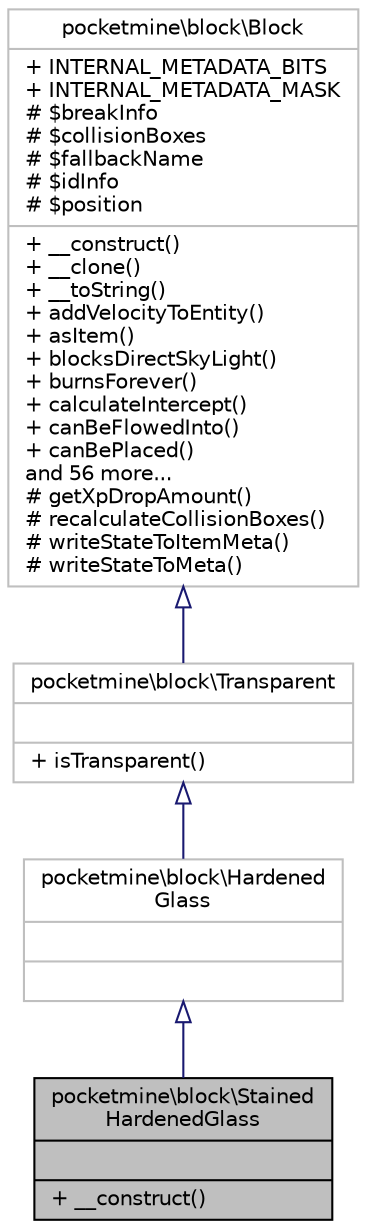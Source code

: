 digraph "pocketmine\block\StainedHardenedGlass"
{
 // INTERACTIVE_SVG=YES
 // LATEX_PDF_SIZE
  edge [fontname="Helvetica",fontsize="10",labelfontname="Helvetica",labelfontsize="10"];
  node [fontname="Helvetica",fontsize="10",shape=record];
  Node1 [label="{pocketmine\\block\\Stained\lHardenedGlass\n||+ __construct()\l}",height=0.2,width=0.4,color="black", fillcolor="grey75", style="filled", fontcolor="black",tooltip=" "];
  Node2 -> Node1 [dir="back",color="midnightblue",fontsize="10",style="solid",arrowtail="onormal",fontname="Helvetica"];
  Node2 [label="{pocketmine\\block\\Hardened\lGlass\n||}",height=0.2,width=0.4,color="grey75", fillcolor="white", style="filled",URL="$d0/d1c/classpocketmine_1_1block_1_1_hardened_glass.html",tooltip=" "];
  Node3 -> Node2 [dir="back",color="midnightblue",fontsize="10",style="solid",arrowtail="onormal",fontname="Helvetica"];
  Node3 [label="{pocketmine\\block\\Transparent\n||+ isTransparent()\l}",height=0.2,width=0.4,color="grey75", fillcolor="white", style="filled",URL="$d5/d1b/classpocketmine_1_1block_1_1_transparent.html",tooltip=" "];
  Node4 -> Node3 [dir="back",color="midnightblue",fontsize="10",style="solid",arrowtail="onormal",fontname="Helvetica"];
  Node4 [label="{pocketmine\\block\\Block\n|+ INTERNAL_METADATA_BITS\l+ INTERNAL_METADATA_MASK\l# $breakInfo\l# $collisionBoxes\l# $fallbackName\l# $idInfo\l# $position\l|+ __construct()\l+ __clone()\l+ __toString()\l+ addVelocityToEntity()\l+ asItem()\l+ blocksDirectSkyLight()\l+ burnsForever()\l+ calculateIntercept()\l+ canBeFlowedInto()\l+ canBePlaced()\land 56 more...\l# getXpDropAmount()\l# recalculateCollisionBoxes()\l# writeStateToItemMeta()\l# writeStateToMeta()\l}",height=0.2,width=0.4,color="grey75", fillcolor="white", style="filled",URL="$d7/d27/classpocketmine_1_1block_1_1_block.html",tooltip=" "];
}

